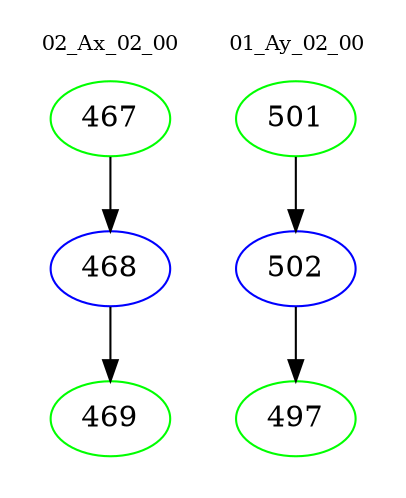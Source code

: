 digraph{
subgraph cluster_0 {
color = white
label = "02_Ax_02_00";
fontsize=10;
T0_467 [label="467", color="green"]
T0_467 -> T0_468 [color="black"]
T0_468 [label="468", color="blue"]
T0_468 -> T0_469 [color="black"]
T0_469 [label="469", color="green"]
}
subgraph cluster_1 {
color = white
label = "01_Ay_02_00";
fontsize=10;
T1_501 [label="501", color="green"]
T1_501 -> T1_502 [color="black"]
T1_502 [label="502", color="blue"]
T1_502 -> T1_497 [color="black"]
T1_497 [label="497", color="green"]
}
}
